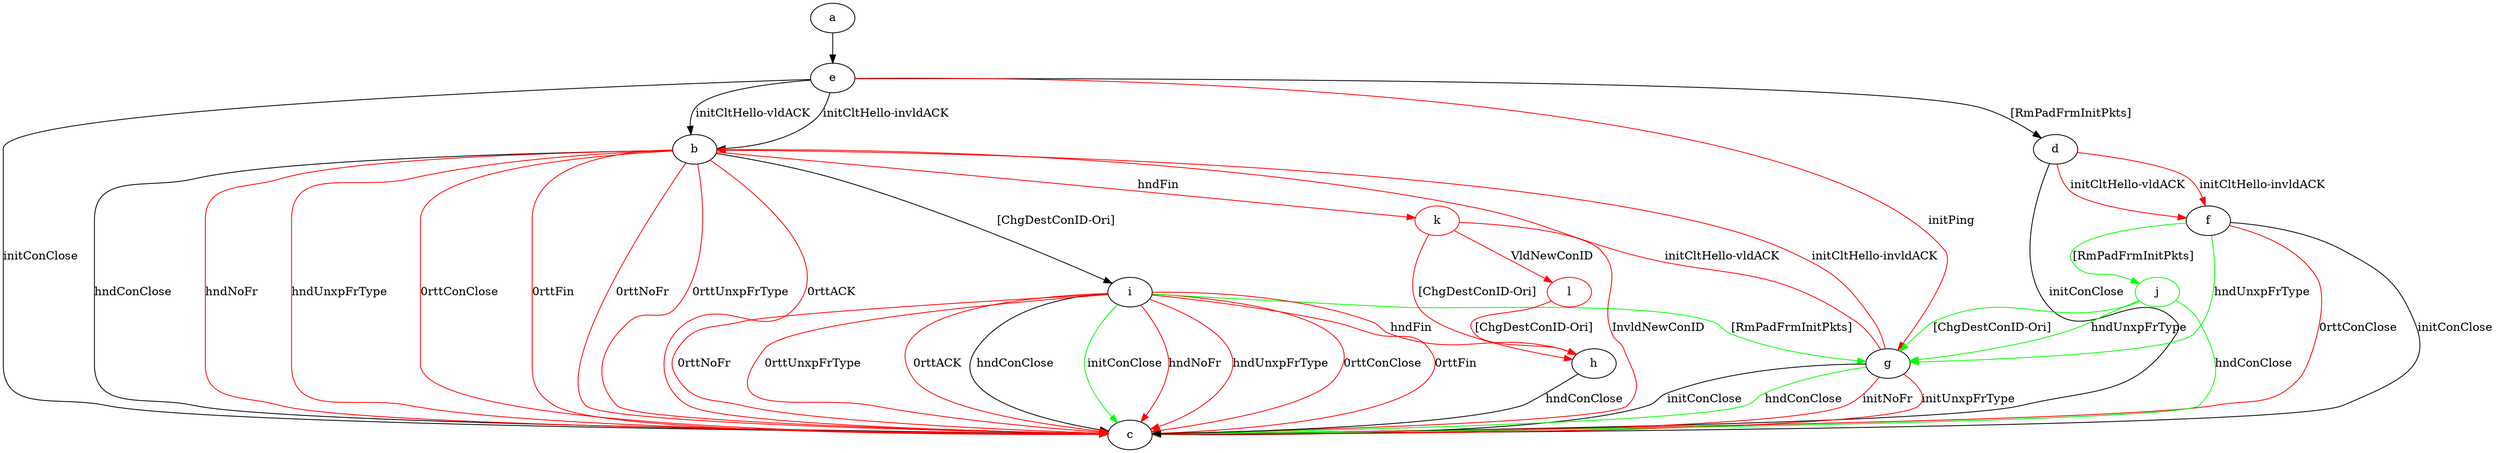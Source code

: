 digraph "" {
	a -> e	[key=0];
	b -> c	[key=0,
		label="hndConClose "];
	b -> c	[key=1,
		color=red,
		label="hndNoFr "];
	b -> c	[key=2,
		color=red,
		label="hndUnxpFrType "];
	b -> c	[key=3,
		color=red,
		label="0rttConClose "];
	b -> c	[key=4,
		color=red,
		label="0rttFin "];
	b -> c	[key=5,
		color=red,
		label="0rttNoFr "];
	b -> c	[key=6,
		color=red,
		label="0rttUnxpFrType "];
	b -> c	[key=7,
		color=red,
		label="0rttACK "];
	b -> i	[key=0,
		label="[ChgDestConID-Ori] "];
	k	[color=red];
	b -> k	[key=0,
		color=red,
		label="hndFin "];
	d -> c	[key=0,
		label="initConClose "];
	d -> f	[key=0,
		color=red,
		label="initCltHello-vldACK "];
	d -> f	[key=1,
		color=red,
		label="initCltHello-invldACK "];
	e -> b	[key=0,
		label="initCltHello-vldACK "];
	e -> b	[key=1,
		label="initCltHello-invldACK "];
	e -> c	[key=0,
		label="initConClose "];
	e -> d	[key=0,
		label="[RmPadFrmInitPkts] "];
	e -> g	[key=0,
		color=red,
		label="initPing "];
	f -> c	[key=0,
		label="initConClose "];
	f -> c	[key=1,
		color=red,
		label="0rttConClose "];
	f -> g	[key=0,
		color=green,
		label="hndUnxpFrType "];
	j	[color=green];
	f -> j	[key=0,
		color=green,
		label="[RmPadFrmInitPkts] "];
	g -> b	[key=0,
		color=red,
		label="initCltHello-vldACK "];
	g -> b	[key=1,
		color=red,
		label="initCltHello-invldACK "];
	g -> c	[key=0,
		label="initConClose "];
	g -> c	[key=1,
		color=green,
		label="hndConClose "];
	g -> c	[key=2,
		color=red,
		label="initNoFr "];
	g -> c	[key=3,
		color=red,
		label="initUnxpFrType "];
	h -> c	[key=0,
		label="hndConClose "];
	i -> c	[key=0,
		label="hndConClose "];
	i -> c	[key=1,
		color=green,
		label="initConClose "];
	i -> c	[key=2,
		color=red,
		label="hndNoFr "];
	i -> c	[key=3,
		color=red,
		label="hndUnxpFrType "];
	i -> c	[key=4,
		color=red,
		label="0rttConClose "];
	i -> c	[key=5,
		color=red,
		label="0rttFin "];
	i -> c	[key=6,
		color=red,
		label="0rttNoFr "];
	i -> c	[key=7,
		color=red,
		label="0rttUnxpFrType "];
	i -> c	[key=8,
		color=red,
		label="0rttACK "];
	i -> g	[key=0,
		color=green,
		label="[RmPadFrmInitPkts] "];
	i -> h	[key=0,
		color=red,
		label="hndFin "];
	j -> c	[key=0,
		color=green,
		label="hndConClose "];
	j -> g	[key=0,
		color=green,
		label="hndUnxpFrType "];
	j -> g	[key=1,
		color=green,
		label="[ChgDestConID-Ori] "];
	k -> c	[key=0,
		color=red,
		label="InvldNewConID "];
	k -> h	[key=0,
		color=red,
		label="[ChgDestConID-Ori] "];
	l	[color=red];
	k -> l	[key=0,
		color=red,
		label="VldNewConID "];
	l -> h	[key=0,
		color=red,
		label="[ChgDestConID-Ori] "];
}
